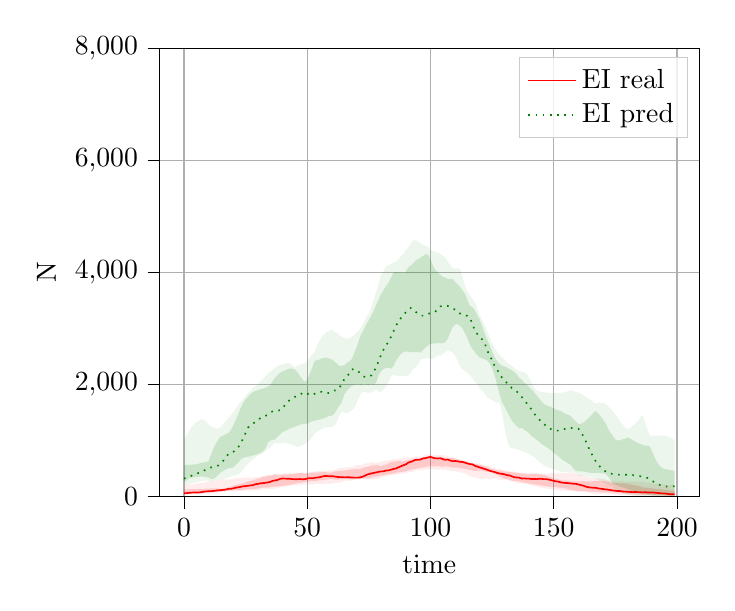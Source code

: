 % This file was created by tikzplotlib v0.9.8.
\begin{tikzpicture}

\begin{axis}[
legend cell align={left},
legend style={fill opacity=0.8, draw opacity=1, text opacity=1, draw=white!80!black},
tick align=outside,
tick pos=left,
x grid style={white!69.02!black},
xlabel={time},
xmajorgrids,
xmin=-9.95, xmax=208.95,
xtick style={color=black},
y grid style={white!69.02!black},
ylabel={N},
ymajorgrids,
ymin=0, ymax=8002,
ytick style={color=black}
]
\path [fill=red, fill opacity=0.15]
(axis cs:0,128.75)
--(axis cs:0,48)
--(axis cs:1,51)
--(axis cs:2,57)
--(axis cs:3,57.75)
--(axis cs:4,58)
--(axis cs:5,58.25)
--(axis cs:6,66.25)
--(axis cs:7,65.25)
--(axis cs:8,67.75)
--(axis cs:9,70)
--(axis cs:10,71.25)
--(axis cs:11,81.25)
--(axis cs:12,85.5)
--(axis cs:13,88.25)
--(axis cs:14,91.75)
--(axis cs:15,89.75)
--(axis cs:16,101.5)
--(axis cs:17,106.5)
--(axis cs:18,107.5)
--(axis cs:19,110)
--(axis cs:20,115)
--(axis cs:21,117.25)
--(axis cs:22,121.75)
--(axis cs:23,124.5)
--(axis cs:24,123.75)
--(axis cs:25,129)
--(axis cs:26,134.75)
--(axis cs:27,136.5)
--(axis cs:28,137.5)
--(axis cs:29,140.25)
--(axis cs:30,147.25)
--(axis cs:31,157.25)
--(axis cs:32,162)
--(axis cs:33,166)
--(axis cs:34,161)
--(axis cs:35,172.25)
--(axis cs:36,178.75)
--(axis cs:37,179)
--(axis cs:38,183)
--(axis cs:39,192.5)
--(axis cs:40,196)
--(axis cs:41,196.5)
--(axis cs:42,202.75)
--(axis cs:43,211.25)
--(axis cs:44,222)
--(axis cs:45,230.75)
--(axis cs:46,241.5)
--(axis cs:47,248)
--(axis cs:48,253.5)
--(axis cs:49,260.25)
--(axis cs:50,265.5)
--(axis cs:51,276.25)
--(axis cs:52,278.5)
--(axis cs:53,277.75)
--(axis cs:54,283)
--(axis cs:55,294.25)
--(axis cs:56,292.75)
--(axis cs:57,300.5)
--(axis cs:58,305.25)
--(axis cs:59,312)
--(axis cs:60,312.5)
--(axis cs:61,310.5)
--(axis cs:62,303.25)
--(axis cs:63,308.25)
--(axis cs:64,314.25)
--(axis cs:65,316.5)
--(axis cs:66,318)
--(axis cs:67,311.75)
--(axis cs:68,311)
--(axis cs:69,312.25)
--(axis cs:70,325.5)
--(axis cs:71,313.75)
--(axis cs:72,324)
--(axis cs:73,325.25)
--(axis cs:74,327.25)
--(axis cs:75,328.5)
--(axis cs:76,340.5)
--(axis cs:77,356)
--(axis cs:78,357.25)
--(axis cs:79,364)
--(axis cs:80,383.5)
--(axis cs:81,381)
--(axis cs:82,395.75)
--(axis cs:83,401)
--(axis cs:84,407.5)
--(axis cs:85,413.25)
--(axis cs:86,423.5)
--(axis cs:87,435.5)
--(axis cs:88,445.25)
--(axis cs:89,446.25)
--(axis cs:90,456.5)
--(axis cs:91,467.25)
--(axis cs:92,480)
--(axis cs:93,494)
--(axis cs:94,498.5)
--(axis cs:95,512)
--(axis cs:96,517.5)
--(axis cs:97,518.75)
--(axis cs:98,531)
--(axis cs:99,541)
--(axis cs:100,545.5)
--(axis cs:101,540.75)
--(axis cs:102,542)
--(axis cs:103,544.75)
--(axis cs:104,539.5)
--(axis cs:105,533.5)
--(axis cs:106,542.25)
--(axis cs:107,538.25)
--(axis cs:108,530.25)
--(axis cs:109,520.5)
--(axis cs:110,520.25)
--(axis cs:111,518)
--(axis cs:112,512.5)
--(axis cs:113,504.25)
--(axis cs:114,499.5)
--(axis cs:115,487.5)
--(axis cs:116,479)
--(axis cs:117,466.5)
--(axis cs:118,457.5)
--(axis cs:119,462.25)
--(axis cs:120,467)
--(axis cs:121,462.5)
--(axis cs:122,454.5)
--(axis cs:123,438.25)
--(axis cs:124,438)
--(axis cs:125,437.25)
--(axis cs:126,414.75)
--(axis cs:127,389.5)
--(axis cs:128,370)
--(axis cs:129,342.75)
--(axis cs:130,323.5)
--(axis cs:131,316.25)
--(axis cs:132,301.75)
--(axis cs:133,288.75)
--(axis cs:134,281.75)
--(axis cs:135,279.75)
--(axis cs:136,274.75)
--(axis cs:137,261.25)
--(axis cs:138,252.25)
--(axis cs:139,241.75)
--(axis cs:140,234.5)
--(axis cs:141,227.75)
--(axis cs:142,218)
--(axis cs:143,215.5)
--(axis cs:144,206.5)
--(axis cs:145,199.25)
--(axis cs:146,191)
--(axis cs:147,188.75)
--(axis cs:148,181.75)
--(axis cs:149,174.25)
--(axis cs:150,173.5)
--(axis cs:151,168.75)
--(axis cs:152,161)
--(axis cs:153,155)
--(axis cs:154,151.75)
--(axis cs:155,144.25)
--(axis cs:156,130.5)
--(axis cs:157,120.5)
--(axis cs:158,111)
--(axis cs:159,106.75)
--(axis cs:160,106)
--(axis cs:161,102)
--(axis cs:162,99.5)
--(axis cs:163,99.5)
--(axis cs:164,91.25)
--(axis cs:165,88.75)
--(axis cs:166,86.25)
--(axis cs:167,89.25)
--(axis cs:168,84.25)
--(axis cs:169,79.75)
--(axis cs:170,79.75)
--(axis cs:171,75.75)
--(axis cs:172,78.5)
--(axis cs:173,77)
--(axis cs:174,75.5)
--(axis cs:175,69.25)
--(axis cs:176,64.5)
--(axis cs:177,63.5)
--(axis cs:178,59.5)
--(axis cs:179,58)
--(axis cs:180,54.25)
--(axis cs:181,49.25)
--(axis cs:182,45.5)
--(axis cs:183,42.5)
--(axis cs:184,37.25)
--(axis cs:185,31.75)
--(axis cs:186,30)
--(axis cs:187,28)
--(axis cs:188,27.5)
--(axis cs:189,27)
--(axis cs:190,23.5)
--(axis cs:191,20.25)
--(axis cs:192,19.75)
--(axis cs:193,19.5)
--(axis cs:194,21)
--(axis cs:195,18.25)
--(axis cs:196,16.5)
--(axis cs:197,15)
--(axis cs:198,14)
--(axis cs:199,14.5)
--(axis cs:199,106.75)
--(axis cs:199,106.75)
--(axis cs:198,106.5)
--(axis cs:197,115.5)
--(axis cs:196,125.75)
--(axis cs:195,125.5)
--(axis cs:194,131.5)
--(axis cs:193,134.25)
--(axis cs:192,139.75)
--(axis cs:191,142.75)
--(axis cs:190,148.75)
--(axis cs:189,154.25)
--(axis cs:188,161.25)
--(axis cs:187,162.25)
--(axis cs:186,171)
--(axis cs:185,186)
--(axis cs:184,195.5)
--(axis cs:183,203.25)
--(axis cs:182,207.5)
--(axis cs:181,220.75)
--(axis cs:180,232.25)
--(axis cs:179,237.75)
--(axis cs:178,240.75)
--(axis cs:177,237)
--(axis cs:176,243.75)
--(axis cs:175,243.5)
--(axis cs:174,245.75)
--(axis cs:173,255)
--(axis cs:172,265.5)
--(axis cs:171,277.25)
--(axis cs:170,284.25)
--(axis cs:169,283.25)
--(axis cs:168,283.25)
--(axis cs:167,283)
--(axis cs:166,276)
--(axis cs:165,273.5)
--(axis cs:164,272.5)
--(axis cs:163,272.25)
--(axis cs:162,279.75)
--(axis cs:161,273.25)
--(axis cs:160,272.75)
--(axis cs:159,272)
--(axis cs:158,277.5)
--(axis cs:157,280)
--(axis cs:156,284)
--(axis cs:155,291.25)
--(axis cs:154,288.75)
--(axis cs:153,295.25)
--(axis cs:152,309.75)
--(axis cs:151,320)
--(axis cs:150,327)
--(axis cs:149,343.75)
--(axis cs:148,359.5)
--(axis cs:147,376)
--(axis cs:146,387.25)
--(axis cs:145,394.75)
--(axis cs:144,402.5)
--(axis cs:143,406)
--(axis cs:142,403.25)
--(axis cs:141,407)
--(axis cs:140,397.5)
--(axis cs:139,401.25)
--(axis cs:138,410)
--(axis cs:137,412.5)
--(axis cs:136,422.25)
--(axis cs:135,421.75)
--(axis cs:134,434.5)
--(axis cs:133,434.5)
--(axis cs:132,439.75)
--(axis cs:131,446.75)
--(axis cs:130,448)
--(axis cs:129,453.25)
--(axis cs:128,468.25)
--(axis cs:127,473.25)
--(axis cs:126,482.5)
--(axis cs:125,495.5)
--(axis cs:124,505)
--(axis cs:123,525)
--(axis cs:122,542.25)
--(axis cs:121,558.5)
--(axis cs:120,564.5)
--(axis cs:119,581)
--(axis cs:118,580)
--(axis cs:117,590.5)
--(axis cs:116,598.75)
--(axis cs:115,620.5)
--(axis cs:114,628.5)
--(axis cs:113,644.75)
--(axis cs:112,657.75)
--(axis cs:111,668.5)
--(axis cs:110,677.75)
--(axis cs:109,691.75)
--(axis cs:108,692.25)
--(axis cs:107,678.75)
--(axis cs:106,684.5)
--(axis cs:105,702.25)
--(axis cs:104,713)
--(axis cs:103,713.75)
--(axis cs:102,709.5)
--(axis cs:101,715.25)
--(axis cs:100,720.25)
--(axis cs:99,716.5)
--(axis cs:98,705.5)
--(axis cs:97,706)
--(axis cs:96,688)
--(axis cs:95,693)
--(axis cs:94,680)
--(axis cs:93,670.25)
--(axis cs:92,660.25)
--(axis cs:91,648.5)
--(axis cs:90,644.5)
--(axis cs:89,631.5)
--(axis cs:88,632.25)
--(axis cs:87,635.75)
--(axis cs:86,631.75)
--(axis cs:85,627.5)
--(axis cs:84,618.75)
--(axis cs:83,599.75)
--(axis cs:82,573.75)
--(axis cs:81,565)
--(axis cs:80,548.25)
--(axis cs:79,559.25)
--(axis cs:78,563.5)
--(axis cs:77,558.75)
--(axis cs:76,556.25)
--(axis cs:75,541)
--(axis cs:74,532.25)
--(axis cs:73,520.75)
--(axis cs:72,505.5)
--(axis cs:71,491.5)
--(axis cs:70,494.5)
--(axis cs:69,495)
--(axis cs:68,489.5)
--(axis cs:67,478.25)
--(axis cs:66,471)
--(axis cs:65,468)
--(axis cs:64,460.5)
--(axis cs:63,459.75)
--(axis cs:62,454.5)
--(axis cs:61,453.25)
--(axis cs:60,429)
--(axis cs:59,429)
--(axis cs:58,432.25)
--(axis cs:57,439.75)
--(axis cs:56,443.75)
--(axis cs:55,438.25)
--(axis cs:54,429.25)
--(axis cs:53,429.5)
--(axis cs:52,430.25)
--(axis cs:51,416.75)
--(axis cs:50,419.75)
--(axis cs:49,411.5)
--(axis cs:48,420.25)
--(axis cs:47,420.25)
--(axis cs:46,415.25)
--(axis cs:45,407.5)
--(axis cs:44,402)
--(axis cs:43,404.75)
--(axis cs:42,394)
--(axis cs:41,397.75)
--(axis cs:40,391.5)
--(axis cs:39,380.5)
--(axis cs:38,385.5)
--(axis cs:37,393.5)
--(axis cs:36,379)
--(axis cs:35,376.75)
--(axis cs:34,374.75)
--(axis cs:33,358.5)
--(axis cs:32,355)
--(axis cs:31,335)
--(axis cs:30,328)
--(axis cs:29,308.25)
--(axis cs:28,298.5)
--(axis cs:27,282.25)
--(axis cs:26,271)
--(axis cs:25,257)
--(axis cs:24,240)
--(axis cs:23,227.75)
--(axis cs:22,219.75)
--(axis cs:21,207.75)
--(axis cs:20,198)
--(axis cs:19,182.25)
--(axis cs:18,165.25)
--(axis cs:17,152.25)
--(axis cs:16,143.75)
--(axis cs:15,143.25)
--(axis cs:14,145.25)
--(axis cs:13,151.25)
--(axis cs:12,146.5)
--(axis cs:11,149.25)
--(axis cs:10,143.25)
--(axis cs:9,142.75)
--(axis cs:8,142)
--(axis cs:7,137)
--(axis cs:6,139)
--(axis cs:5,134.5)
--(axis cs:4,136.25)
--(axis cs:3,136.5)
--(axis cs:2,134)
--(axis cs:1,132)
--(axis cs:0,128.75)
--cycle;

\path [fill=red, fill opacity=0.075]
(axis cs:0,193.3)
--(axis cs:0,34.9)
--(axis cs:1,39.4)
--(axis cs:2,45.3)
--(axis cs:3,53.9)
--(axis cs:4,56)
--(axis cs:5,56.4)
--(axis cs:6,56.6)
--(axis cs:7,57.5)
--(axis cs:8,54.8)
--(axis cs:9,55.5)
--(axis cs:10,60.8)
--(axis cs:11,56.6)
--(axis cs:12,60.1)
--(axis cs:13,66.1)
--(axis cs:14,71.8)
--(axis cs:15,83.3)
--(axis cs:16,85)
--(axis cs:17,94.8)
--(axis cs:18,96.8)
--(axis cs:19,99.2)
--(axis cs:20,97.4)
--(axis cs:21,104.7)
--(axis cs:22,103.5)
--(axis cs:23,105.8)
--(axis cs:24,102.4)
--(axis cs:25,107.6)
--(axis cs:26,108.8)
--(axis cs:27,109.9)
--(axis cs:28,112.3)
--(axis cs:29,112)
--(axis cs:30,115.9)
--(axis cs:31,126.2)
--(axis cs:32,136.6)
--(axis cs:33,143.6)
--(axis cs:34,138.1)
--(axis cs:35,140.4)
--(axis cs:36,140.2)
--(axis cs:37,148.7)
--(axis cs:38,156)
--(axis cs:39,163.3)
--(axis cs:40,168.5)
--(axis cs:41,183.2)
--(axis cs:42,184.9)
--(axis cs:43,196.1)
--(axis cs:44,203.3)
--(axis cs:45,207.8)
--(axis cs:46,201.8)
--(axis cs:47,209.5)
--(axis cs:48,208.7)
--(axis cs:49,221.4)
--(axis cs:50,221.9)
--(axis cs:51,218.8)
--(axis cs:52,215.9)
--(axis cs:53,222)
--(axis cs:54,227.3)
--(axis cs:55,225)
--(axis cs:56,226.9)
--(axis cs:57,228.9)
--(axis cs:58,233.5)
--(axis cs:59,228.2)
--(axis cs:60,232.8)
--(axis cs:61,246.8)
--(axis cs:62,250.5)
--(axis cs:63,248.7)
--(axis cs:64,264.2)
--(axis cs:65,279.1)
--(axis cs:66,290.1)
--(axis cs:67,287.7)
--(axis cs:68,289.3)
--(axis cs:69,301.3)
--(axis cs:70,310)
--(axis cs:71,308.3)
--(axis cs:72,319.2)
--(axis cs:73,312.9)
--(axis cs:74,309.9)
--(axis cs:75,314)
--(axis cs:76,307)
--(axis cs:77,307.9)
--(axis cs:78,314.5)
--(axis cs:79,328.1)
--(axis cs:80,343.4)
--(axis cs:81,361.7)
--(axis cs:82,372.3)
--(axis cs:83,376)
--(axis cs:84,385.8)
--(axis cs:85,385.6)
--(axis cs:86,396)
--(axis cs:87,399.3)
--(axis cs:88,409.1)
--(axis cs:89,419.2)
--(axis cs:90,425.5)
--(axis cs:91,437.5)
--(axis cs:92,442.8)
--(axis cs:93,450.2)
--(axis cs:94,466.9)
--(axis cs:95,481.3)
--(axis cs:96,475.6)
--(axis cs:97,477.4)
--(axis cs:98,487.3)
--(axis cs:99,487.1)
--(axis cs:100,497.7)
--(axis cs:101,494.3)
--(axis cs:102,484)
--(axis cs:103,481.5)
--(axis cs:104,488.1)
--(axis cs:105,481.8)
--(axis cs:106,478.7)
--(axis cs:107,474.5)
--(axis cs:108,463.1)
--(axis cs:109,460.4)
--(axis cs:110,454.7)
--(axis cs:111,443.8)
--(axis cs:112,436.8)
--(axis cs:113,419.5)
--(axis cs:114,418)
--(axis cs:115,391.2)
--(axis cs:116,366.1)
--(axis cs:117,353.2)
--(axis cs:118,350.3)
--(axis cs:119,332.6)
--(axis cs:120,324.9)
--(axis cs:121,323.8)
--(axis cs:122,320.5)
--(axis cs:123,322.8)
--(axis cs:124,319.4)
--(axis cs:125,317.4)
--(axis cs:126,322.4)
--(axis cs:127,321.7)
--(axis cs:128,304.6)
--(axis cs:129,300.9)
--(axis cs:130,305.6)
--(axis cs:131,298.5)
--(axis cs:132,282.5)
--(axis cs:133,270.8)
--(axis cs:134,264.2)
--(axis cs:135,249.1)
--(axis cs:136,238.4)
--(axis cs:137,235.9)
--(axis cs:138,234.4)
--(axis cs:139,223.6)
--(axis cs:140,215.6)
--(axis cs:141,201.9)
--(axis cs:142,192.3)
--(axis cs:143,184.6)
--(axis cs:144,170.1)
--(axis cs:145,164.6)
--(axis cs:146,154.7)
--(axis cs:147,146)
--(axis cs:148,137.9)
--(axis cs:149,135.9)
--(axis cs:150,130.8)
--(axis cs:151,126)
--(axis cs:152,118.2)
--(axis cs:153,110.6)
--(axis cs:154,111)
--(axis cs:155,99.9)
--(axis cs:156,104.6)
--(axis cs:157,104.7)
--(axis cs:158,97.6)
--(axis cs:159,96.9)
--(axis cs:160,89.1)
--(axis cs:161,84.9)
--(axis cs:162,81.1)
--(axis cs:163,78.4)
--(axis cs:164,70.3)
--(axis cs:165,63.6)
--(axis cs:166,54.3)
--(axis cs:167,50.5)
--(axis cs:168,51.1)
--(axis cs:169,48.9)
--(axis cs:170,53.2)
--(axis cs:171,49.4)
--(axis cs:172,48.3)
--(axis cs:173,46.3)
--(axis cs:174,43.3)
--(axis cs:175,36.7)
--(axis cs:176,33)
--(axis cs:177,31.9)
--(axis cs:178,30.8)
--(axis cs:179,30.8)
--(axis cs:180,28.8)
--(axis cs:181,27.9)
--(axis cs:182,25.8)
--(axis cs:183,23.2)
--(axis cs:184,22.3)
--(axis cs:185,22.4)
--(axis cs:186,22.2)
--(axis cs:187,22.2)
--(axis cs:188,22.1)
--(axis cs:189,21.1)
--(axis cs:190,17.5)
--(axis cs:191,14.8)
--(axis cs:192,14.4)
--(axis cs:193,12.7)
--(axis cs:194,12)
--(axis cs:195,9.9)
--(axis cs:196,8.9)
--(axis cs:197,10.6)
--(axis cs:198,10.6)
--(axis cs:199,9.8)
--(axis cs:199,202.5)
--(axis cs:199,202.5)
--(axis cs:198,208.7)
--(axis cs:197,208.8)
--(axis cs:196,212.1)
--(axis cs:195,214.3)
--(axis cs:194,217.2)
--(axis cs:193,226.9)
--(axis cs:192,235.6)
--(axis cs:191,234.2)
--(axis cs:190,237.8)
--(axis cs:189,240.6)
--(axis cs:188,241.8)
--(axis cs:187,257.9)
--(axis cs:186,268.4)
--(axis cs:185,258.3)
--(axis cs:184,268.4)
--(axis cs:183,272.9)
--(axis cs:182,275.2)
--(axis cs:181,263.5)
--(axis cs:180,259)
--(axis cs:179,256.7)
--(axis cs:178,276.8)
--(axis cs:177,278.3)
--(axis cs:176,273.9)
--(axis cs:175,278.5)
--(axis cs:174,280)
--(axis cs:173,285.7)
--(axis cs:172,296.4)
--(axis cs:171,303.7)
--(axis cs:170,317.7)
--(axis cs:169,322)
--(axis cs:168,328.9)
--(axis cs:167,327.8)
--(axis cs:166,334.8)
--(axis cs:165,341.4)
--(axis cs:164,355.1)
--(axis cs:163,362.2)
--(axis cs:162,373.5)
--(axis cs:161,383.6)
--(axis cs:160,390.1)
--(axis cs:159,403.3)
--(axis cs:158,419.7)
--(axis cs:157,417.9)
--(axis cs:156,423.7)
--(axis cs:155,423.3)
--(axis cs:154,422.7)
--(axis cs:153,428.7)
--(axis cs:152,417.5)
--(axis cs:151,415.6)
--(axis cs:150,411.7)
--(axis cs:149,421.3)
--(axis cs:148,405.3)
--(axis cs:147,405.5)
--(axis cs:146,415.1)
--(axis cs:145,410.5)
--(axis cs:144,413.8)
--(axis cs:143,418.4)
--(axis cs:142,423.9)
--(axis cs:141,425.4)
--(axis cs:140,417.7)
--(axis cs:139,429.6)
--(axis cs:138,426.4)
--(axis cs:137,431.1)
--(axis cs:136,431.3)
--(axis cs:135,437.6)
--(axis cs:134,447.3)
--(axis cs:133,451.8)
--(axis cs:132,453.2)
--(axis cs:131,459.7)
--(axis cs:130,475)
--(axis cs:129,487.6)
--(axis cs:128,495.9)
--(axis cs:127,493.5)
--(axis cs:126,513)
--(axis cs:125,526.9)
--(axis cs:124,542.2)
--(axis cs:123,544)
--(axis cs:122,560.5)
--(axis cs:121,573.7)
--(axis cs:120,596.3)
--(axis cs:119,592.3)
--(axis cs:118,601.2)
--(axis cs:117,603.6)
--(axis cs:116,612.1)
--(axis cs:115,638.1)
--(axis cs:114,643.7)
--(axis cs:113,650.7)
--(axis cs:112,661.7)
--(axis cs:111,674.1)
--(axis cs:110,688.6)
--(axis cs:109,702.2)
--(axis cs:108,704.7)
--(axis cs:107,722.1)
--(axis cs:106,735.1)
--(axis cs:105,743.1)
--(axis cs:104,744.9)
--(axis cs:103,747.2)
--(axis cs:102,749.5)
--(axis cs:101,746.7)
--(axis cs:100,760.7)
--(axis cs:99,750.2)
--(axis cs:98,744.1)
--(axis cs:97,718.8)
--(axis cs:96,716)
--(axis cs:95,703.5)
--(axis cs:94,708.8)
--(axis cs:93,713.7)
--(axis cs:92,702.7)
--(axis cs:91,700.8)
--(axis cs:90,694.4)
--(axis cs:89,690.5)
--(axis cs:88,678.9)
--(axis cs:87,676.6)
--(axis cs:86,676.9)
--(axis cs:85,671.7)
--(axis cs:84,652.6)
--(axis cs:83,654.9)
--(axis cs:82,644.8)
--(axis cs:81,639.3)
--(axis cs:80,626.3)
--(axis cs:79,612.2)
--(axis cs:78,609.2)
--(axis cs:77,607)
--(axis cs:76,620.5)
--(axis cs:75,601)
--(axis cs:74,596.5)
--(axis cs:73,586.5)
--(axis cs:72,569.1)
--(axis cs:71,561.8)
--(axis cs:70,564.7)
--(axis cs:69,546)
--(axis cs:68,527.9)
--(axis cs:67,527.3)
--(axis cs:66,517.4)
--(axis cs:65,518.7)
--(axis cs:64,511.6)
--(axis cs:63,515.5)
--(axis cs:62,486.8)
--(axis cs:61,483)
--(axis cs:60,462.7)
--(axis cs:59,475.7)
--(axis cs:58,458.8)
--(axis cs:57,454.2)
--(axis cs:56,466.2)
--(axis cs:55,457.6)
--(axis cs:54,460)
--(axis cs:53,448.3)
--(axis cs:52,439.6)
--(axis cs:51,440.3)
--(axis cs:50,425.2)
--(axis cs:49,426.7)
--(axis cs:48,430.2)
--(axis cs:47,430.5)
--(axis cs:46,428.4)
--(axis cs:45,432.3)
--(axis cs:44,422.7)
--(axis cs:43,424.2)
--(axis cs:42,413.8)
--(axis cs:41,420.5)
--(axis cs:40,411.7)
--(axis cs:39,411.5)
--(axis cs:38,406.6)
--(axis cs:37,406.5)
--(axis cs:36,409)
--(axis cs:35,387.6)
--(axis cs:34,383)
--(axis cs:33,376.9)
--(axis cs:32,373.8)
--(axis cs:31,353.5)
--(axis cs:30,346.6)
--(axis cs:29,349.4)
--(axis cs:28,341.9)
--(axis cs:27,343.5)
--(axis cs:26,339.4)
--(axis cs:25,340)
--(axis cs:24,337.7)
--(axis cs:23,335.1)
--(axis cs:22,338)
--(axis cs:21,332)
--(axis cs:20,323.2)
--(axis cs:19,310.3)
--(axis cs:18,310.7)
--(axis cs:17,311.4)
--(axis cs:16,310.9)
--(axis cs:15,304.2)
--(axis cs:14,297.1)
--(axis cs:13,292.1)
--(axis cs:12,287.8)
--(axis cs:11,283.8)
--(axis cs:10,276.9)
--(axis cs:9,264.5)
--(axis cs:8,247.7)
--(axis cs:7,248.2)
--(axis cs:6,248.3)
--(axis cs:5,231)
--(axis cs:4,226.9)
--(axis cs:3,217.8)
--(axis cs:2,219.2)
--(axis cs:1,209.9)
--(axis cs:0,193.3)
--cycle;

\path [fill=green!50!black, fill opacity=0.15]
(axis cs:0,565.25)
--(axis cs:0,264.75)
--(axis cs:1,291.5)
--(axis cs:2,323.5)
--(axis cs:3,341.75)
--(axis cs:4,346.25)
--(axis cs:5,351)
--(axis cs:6,358.25)
--(axis cs:7,361.75)
--(axis cs:8,358)
--(axis cs:9,352.25)
--(axis cs:10,336)
--(axis cs:11,318)
--(axis cs:12,318.25)
--(axis cs:13,351.5)
--(axis cs:14,396.5)
--(axis cs:15,436.5)
--(axis cs:16,464.25)
--(axis cs:17,488.5)
--(axis cs:18,504.25)
--(axis cs:19,511.75)
--(axis cs:20,526)
--(axis cs:21,567)
--(axis cs:22,603.75)
--(axis cs:23,665)
--(axis cs:24,695.25)
--(axis cs:25,708.5)
--(axis cs:26,715.5)
--(axis cs:27,720.75)
--(axis cs:28,738.25)
--(axis cs:29,746.25)
--(axis cs:30,760)
--(axis cs:31,783)
--(axis cs:32,811.75)
--(axis cs:33,856.25)
--(axis cs:34,963.25)
--(axis cs:35,1001.5)
--(axis cs:36,1012.25)
--(axis cs:37,1023.75)
--(axis cs:38,1070.5)
--(axis cs:39,1112.75)
--(axis cs:40,1154)
--(axis cs:41,1176.75)
--(axis cs:42,1193)
--(axis cs:43,1217.5)
--(axis cs:44,1234.25)
--(axis cs:45,1248.75)
--(axis cs:46,1266.5)
--(axis cs:47,1284)
--(axis cs:48,1293.75)
--(axis cs:49,1300)
--(axis cs:50,1306.5)
--(axis cs:51,1326.25)
--(axis cs:52,1351)
--(axis cs:53,1357)
--(axis cs:54,1367.75)
--(axis cs:55,1377.5)
--(axis cs:56,1389)
--(axis cs:57,1404.75)
--(axis cs:58,1424.25)
--(axis cs:59,1441.25)
--(axis cs:60,1446.5)
--(axis cs:61,1484.75)
--(axis cs:62,1553.5)
--(axis cs:63,1621.75)
--(axis cs:64,1682)
--(axis cs:65,1820.75)
--(axis cs:66,1893.25)
--(axis cs:67,1935.25)
--(axis cs:68,1977.25)
--(axis cs:69,1995)
--(axis cs:70,2004)
--(axis cs:71,2006.25)
--(axis cs:72,1987.25)
--(axis cs:73,2023.75)
--(axis cs:74,2001)
--(axis cs:75,1992.25)
--(axis cs:76,2018.75)
--(axis cs:77,1993.5)
--(axis cs:78,2040.5)
--(axis cs:79,2171.75)
--(axis cs:80,2244.75)
--(axis cs:81,2276)
--(axis cs:82,2301.25)
--(axis cs:83,2300.5)
--(axis cs:84,2285.5)
--(axis cs:85,2334.25)
--(axis cs:86,2422.75)
--(axis cs:87,2495.5)
--(axis cs:88,2542.25)
--(axis cs:89,2584.75)
--(axis cs:90,2591.75)
--(axis cs:91,2591)
--(axis cs:92,2577.75)
--(axis cs:93,2580.25)
--(axis cs:94,2587)
--(axis cs:95,2578.75)
--(axis cs:96,2572.75)
--(axis cs:97,2617.25)
--(axis cs:98,2664.5)
--(axis cs:99,2698.75)
--(axis cs:100,2731.5)
--(axis cs:101,2732.5)
--(axis cs:102,2738.75)
--(axis cs:103,2739.25)
--(axis cs:104,2739.5)
--(axis cs:105,2742.25)
--(axis cs:106,2756)
--(axis cs:107,2819.5)
--(axis cs:108,2931.5)
--(axis cs:109,3023.25)
--(axis cs:110,3072)
--(axis cs:111,3080.75)
--(axis cs:112,3051)
--(axis cs:113,3001.5)
--(axis cs:114,2919)
--(axis cs:115,2824)
--(axis cs:116,2716)
--(axis cs:117,2635.5)
--(axis cs:118,2582.5)
--(axis cs:119,2524)
--(axis cs:120,2484)
--(axis cs:121,2469.5)
--(axis cs:122,2451.75)
--(axis cs:123,2431.75)
--(axis cs:124,2378)
--(axis cs:125,2294.25)
--(axis cs:126,2170.25)
--(axis cs:127,1998)
--(axis cs:128,1832.25)
--(axis cs:129,1693)
--(axis cs:130,1612.5)
--(axis cs:131,1526.5)
--(axis cs:132,1440.75)
--(axis cs:133,1360.25)
--(axis cs:134,1308.5)
--(axis cs:135,1258.5)
--(axis cs:136,1219.5)
--(axis cs:137,1232)
--(axis cs:138,1200)
--(axis cs:139,1171.75)
--(axis cs:140,1128)
--(axis cs:141,1085.75)
--(axis cs:142,1051.75)
--(axis cs:143,1019)
--(axis cs:144,984.25)
--(axis cs:145,944.25)
--(axis cs:146,915)
--(axis cs:147,884.25)
--(axis cs:148,857.25)
--(axis cs:149,826.25)
--(axis cs:150,782.75)
--(axis cs:151,750.25)
--(axis cs:152,715.75)
--(axis cs:153,678)
--(axis cs:154,647)
--(axis cs:155,615.25)
--(axis cs:156,593.5)
--(axis cs:157,565.5)
--(axis cs:158,503.75)
--(axis cs:159,458.25)
--(axis cs:160,456.75)
--(axis cs:161,453.75)
--(axis cs:162,450.5)
--(axis cs:163,440.25)
--(axis cs:164,432)
--(axis cs:165,424.75)
--(axis cs:166,426.75)
--(axis cs:167,425.5)
--(axis cs:168,424.75)
--(axis cs:169,420)
--(axis cs:170,416.75)
--(axis cs:171,405.75)
--(axis cs:172,365.25)
--(axis cs:173,302.75)
--(axis cs:174,232)
--(axis cs:175,213.75)
--(axis cs:176,200)
--(axis cs:177,180.25)
--(axis cs:178,162.75)
--(axis cs:179,150)
--(axis cs:180,133)
--(axis cs:181,116.75)
--(axis cs:182,105.25)
--(axis cs:183,91.25)
--(axis cs:184,81.75)
--(axis cs:185,67.25)
--(axis cs:186,56)
--(axis cs:187,48.75)
--(axis cs:188,42.25)
--(axis cs:189,37.75)
--(axis cs:190,33)
--(axis cs:191,30.75)
--(axis cs:192,27.75)
--(axis cs:193,25.5)
--(axis cs:194,23)
--(axis cs:195,21.5)
--(axis cs:196,20.25)
--(axis cs:197,18.25)
--(axis cs:198,18.5)
--(axis cs:199,19.5)
--(axis cs:199,464.25)
--(axis cs:199,464.25)
--(axis cs:198,468.5)
--(axis cs:197,478)
--(axis cs:196,487.5)
--(axis cs:195,492.75)
--(axis cs:194,510.5)
--(axis cs:193,548.75)
--(axis cs:192,605.5)
--(axis cs:191,693.5)
--(axis cs:190,795.5)
--(axis cs:189,895)
--(axis cs:188,908)
--(axis cs:187,915.25)
--(axis cs:186,923)
--(axis cs:185,943.75)
--(axis cs:184,962.5)
--(axis cs:183,983.75)
--(axis cs:182,1008.25)
--(axis cs:181,1039.5)
--(axis cs:180,1058.25)
--(axis cs:179,1039.5)
--(axis cs:178,1026.25)
--(axis cs:177,1007.25)
--(axis cs:176,1004.25)
--(axis cs:175,1018.25)
--(axis cs:174,1084.75)
--(axis cs:173,1141.25)
--(axis cs:172,1221)
--(axis cs:171,1313.25)
--(axis cs:170,1377.25)
--(axis cs:169,1436.25)
--(axis cs:168,1488)
--(axis cs:167,1529.5)
--(axis cs:166,1495)
--(axis cs:165,1441.5)
--(axis cs:164,1402.75)
--(axis cs:163,1361)
--(axis cs:162,1322.5)
--(axis cs:161,1302.75)
--(axis cs:160,1293)
--(axis cs:159,1344)
--(axis cs:158,1386.5)
--(axis cs:157,1434.5)
--(axis cs:156,1460.25)
--(axis cs:155,1475.25)
--(axis cs:154,1496.5)
--(axis cs:153,1525.5)
--(axis cs:152,1541.75)
--(axis cs:151,1552)
--(axis cs:150,1580.75)
--(axis cs:149,1599.25)
--(axis cs:148,1615)
--(axis cs:147,1632.5)
--(axis cs:146,1658)
--(axis cs:145,1700)
--(axis cs:144,1755.25)
--(axis cs:143,1811.25)
--(axis cs:142,1869.75)
--(axis cs:141,1913.25)
--(axis cs:140,1961)
--(axis cs:139,2000.5)
--(axis cs:138,2036.75)
--(axis cs:137,2090)
--(axis cs:136,2122.75)
--(axis cs:135,2179)
--(axis cs:134,2222.75)
--(axis cs:133,2260)
--(axis cs:132,2274.5)
--(axis cs:131,2309.25)
--(axis cs:130,2323.75)
--(axis cs:129,2341)
--(axis cs:128,2372)
--(axis cs:127,2422.5)
--(axis cs:126,2497)
--(axis cs:125,2589)
--(axis cs:124,2710.25)
--(axis cs:123,2800.75)
--(axis cs:122,2914.25)
--(axis cs:121,3042.25)
--(axis cs:120,3162.5)
--(axis cs:119,3236.75)
--(axis cs:118,3330.75)
--(axis cs:117,3386.75)
--(axis cs:116,3404)
--(axis cs:115,3510.25)
--(axis cs:114,3621.75)
--(axis cs:113,3683.25)
--(axis cs:112,3744.5)
--(axis cs:111,3794.25)
--(axis cs:110,3826.5)
--(axis cs:109,3892.75)
--(axis cs:108,3881.5)
--(axis cs:107,3888.75)
--(axis cs:106,3910.25)
--(axis cs:105,3922.75)
--(axis cs:104,3959.5)
--(axis cs:103,4001.25)
--(axis cs:102,4043.75)
--(axis cs:101,4121)
--(axis cs:100,4234.5)
--(axis cs:99,4321.5)
--(axis cs:98,4327.75)
--(axis cs:97,4297.25)
--(axis cs:96,4270)
--(axis cs:95,4243.75)
--(axis cs:94,4215.25)
--(axis cs:93,4166.5)
--(axis cs:92,4126)
--(axis cs:91,4096.75)
--(axis cs:90,4016.25)
--(axis cs:89,3990.75)
--(axis cs:88,4005.75)
--(axis cs:87,4000.75)
--(axis cs:86,4017)
--(axis cs:85,3994.25)
--(axis cs:84,3913.5)
--(axis cs:83,3820)
--(axis cs:82,3764)
--(axis cs:81,3688.25)
--(axis cs:80,3619.5)
--(axis cs:79,3523.25)
--(axis cs:78,3431)
--(axis cs:77,3317)
--(axis cs:76,3235.25)
--(axis cs:75,3150.75)
--(axis cs:74,3079.5)
--(axis cs:73,2984.25)
--(axis cs:72,2910.75)
--(axis cs:71,2803.25)
--(axis cs:70,2663.25)
--(axis cs:69,2553)
--(axis cs:68,2452.5)
--(axis cs:67,2416.75)
--(axis cs:66,2387.5)
--(axis cs:65,2345.75)
--(axis cs:64,2337.25)
--(axis cs:63,2334.5)
--(axis cs:62,2379.5)
--(axis cs:61,2415.5)
--(axis cs:60,2449.5)
--(axis cs:59,2463.75)
--(axis cs:58,2481)
--(axis cs:57,2481.25)
--(axis cs:56,2471.75)
--(axis cs:55,2447.75)
--(axis cs:54,2440.25)
--(axis cs:53,2418)
--(axis cs:52,2305)
--(axis cs:51,2193.5)
--(axis cs:50,2095.25)
--(axis cs:49,2051.25)
--(axis cs:48,2103)
--(axis cs:47,2158)
--(axis cs:46,2221.5)
--(axis cs:45,2272.5)
--(axis cs:44,2287)
--(axis cs:43,2290)
--(axis cs:42,2275)
--(axis cs:41,2254)
--(axis cs:40,2238.75)
--(axis cs:39,2210.75)
--(axis cs:38,2170)
--(axis cs:37,2131.25)
--(axis cs:36,2065.5)
--(axis cs:35,1992)
--(axis cs:34,1962.25)
--(axis cs:33,1942.75)
--(axis cs:32,1930.5)
--(axis cs:31,1921.5)
--(axis cs:30,1901.5)
--(axis cs:29,1888.25)
--(axis cs:28,1867)
--(axis cs:27,1832)
--(axis cs:26,1780.75)
--(axis cs:25,1739.75)
--(axis cs:24,1671.75)
--(axis cs:23,1580)
--(axis cs:22,1474)
--(axis cs:21,1367)
--(axis cs:20,1269)
--(axis cs:19,1193.25)
--(axis cs:18,1135.25)
--(axis cs:17,1119.5)
--(axis cs:16,1089.25)
--(axis cs:15,1078.75)
--(axis cs:14,1027)
--(axis cs:13,951.75)
--(axis cs:12,869.5)
--(axis cs:11,749.75)
--(axis cs:10,639.25)
--(axis cs:9,617)
--(axis cs:8,614.25)
--(axis cs:7,603.25)
--(axis cs:6,588.75)
--(axis cs:5,580)
--(axis cs:4,574.5)
--(axis cs:3,572.75)
--(axis cs:2,568.25)
--(axis cs:1,566.25)
--(axis cs:0,565.25)
--cycle;

\path [fill=green!50!black, fill opacity=0.075]
(axis cs:0,1015.4)
--(axis cs:0,182)
--(axis cs:1,209.8)
--(axis cs:2,224.6)
--(axis cs:3,236.7)
--(axis cs:4,245.5)
--(axis cs:5,260.7)
--(axis cs:6,271.3)
--(axis cs:7,278.1)
--(axis cs:8,285.7)
--(axis cs:9,286.5)
--(axis cs:10,290.2)
--(axis cs:11,277)
--(axis cs:12,282.4)
--(axis cs:13,296)
--(axis cs:14,294.5)
--(axis cs:15,296.5)
--(axis cs:16,313.8)
--(axis cs:17,328)
--(axis cs:18,338.5)
--(axis cs:19,365.1)
--(axis cs:20,374.4)
--(axis cs:21,387.5)
--(axis cs:22,401.9)
--(axis cs:23,431.1)
--(axis cs:24,485.9)
--(axis cs:25,534.9)
--(axis cs:26,589.4)
--(axis cs:27,631.4)
--(axis cs:28,669.2)
--(axis cs:29,705.1)
--(axis cs:30,735.8)
--(axis cs:31,758.7)
--(axis cs:32,770.8)
--(axis cs:33,817.3)
--(axis cs:34,845.7)
--(axis cs:35,877.8)
--(axis cs:36,935.1)
--(axis cs:37,970.6)
--(axis cs:38,949.8)
--(axis cs:39,958.7)
--(axis cs:40,964.1)
--(axis cs:41,965.8)
--(axis cs:42,953.5)
--(axis cs:43,939.6)
--(axis cs:44,925.1)
--(axis cs:45,899.2)
--(axis cs:46,882.8)
--(axis cs:47,895.3)
--(axis cs:48,916.1)
--(axis cs:49,941.5)
--(axis cs:50,984.4)
--(axis cs:51,1009.9)
--(axis cs:52,1064.3)
--(axis cs:53,1124.4)
--(axis cs:54,1158.8)
--(axis cs:55,1186.3)
--(axis cs:56,1214.5)
--(axis cs:57,1231.2)
--(axis cs:58,1237.3)
--(axis cs:59,1241.8)
--(axis cs:60,1240)
--(axis cs:61,1270.8)
--(axis cs:62,1331.1)
--(axis cs:63,1450.6)
--(axis cs:64,1518.2)
--(axis cs:65,1496.5)
--(axis cs:66,1493.6)
--(axis cs:67,1512.2)
--(axis cs:68,1538.6)
--(axis cs:69,1575)
--(axis cs:70,1662.4)
--(axis cs:71,1767.1)
--(axis cs:72,1850.3)
--(axis cs:73,1874.4)
--(axis cs:74,1857.4)
--(axis cs:75,1852.8)
--(axis cs:76,1865.3)
--(axis cs:77,1884.2)
--(axis cs:78,1917.1)
--(axis cs:79,1863.1)
--(axis cs:80,1873.6)
--(axis cs:81,1908.4)
--(axis cs:82,1971)
--(axis cs:83,2046.1)
--(axis cs:84,2150.5)
--(axis cs:85,2182.2)
--(axis cs:86,2163.4)
--(axis cs:87,2151)
--(axis cs:88,2152)
--(axis cs:89,2149.1)
--(axis cs:90,2155)
--(axis cs:91,2164.2)
--(axis cs:92,2211.3)
--(axis cs:93,2283.1)
--(axis cs:94,2316.2)
--(axis cs:95,2361.8)
--(axis cs:96,2447.5)
--(axis cs:97,2463.3)
--(axis cs:98,2470.7)
--(axis cs:99,2473.5)
--(axis cs:100,2461.1)
--(axis cs:101,2459.8)
--(axis cs:102,2489.9)
--(axis cs:103,2518.1)
--(axis cs:104,2518.3)
--(axis cs:105,2543.1)
--(axis cs:106,2583.4)
--(axis cs:107,2609)
--(axis cs:108,2592)
--(axis cs:109,2577.5)
--(axis cs:110,2512.5)
--(axis cs:111,2429.4)
--(axis cs:112,2323.5)
--(axis cs:113,2271.5)
--(axis cs:114,2240.5)
--(axis cs:115,2204.2)
--(axis cs:116,2163.2)
--(axis cs:117,2110.1)
--(axis cs:118,2048.9)
--(axis cs:119,2001.5)
--(axis cs:120,1937.7)
--(axis cs:121,1892.5)
--(axis cs:122,1833.7)
--(axis cs:123,1775.8)
--(axis cs:124,1747.6)
--(axis cs:125,1724.9)
--(axis cs:126,1703.8)
--(axis cs:127,1676.8)
--(axis cs:128,1680.1)
--(axis cs:129,1489.5)
--(axis cs:130,1238.9)
--(axis cs:131,1027.1)
--(axis cs:132,889.7)
--(axis cs:133,868.7)
--(axis cs:134,858.4)
--(axis cs:135,846.4)
--(axis cs:136,832.1)
--(axis cs:137,818.7)
--(axis cs:138,799.2)
--(axis cs:139,783.8)
--(axis cs:140,767.5)
--(axis cs:141,742.3)
--(axis cs:142,711.9)
--(axis cs:143,673.4)
--(axis cs:144,626.7)
--(axis cs:145,594.6)
--(axis cs:146,562.1)
--(axis cs:147,536.8)
--(axis cs:148,520.9)
--(axis cs:149,503.9)
--(axis cs:150,483.3)
--(axis cs:151,478.9)
--(axis cs:152,456.3)
--(axis cs:153,449.5)
--(axis cs:154,440.5)
--(axis cs:155,439.7)
--(axis cs:156,435.7)
--(axis cs:157,431.3)
--(axis cs:158,429.6)
--(axis cs:159,416.3)
--(axis cs:160,375.7)
--(axis cs:161,371.8)
--(axis cs:162,366.1)
--(axis cs:163,367)
--(axis cs:164,368.2)
--(axis cs:165,357.4)
--(axis cs:166,341.2)
--(axis cs:167,321.2)
--(axis cs:168,295.6)
--(axis cs:169,278.3)
--(axis cs:170,258.3)
--(axis cs:171,236.5)
--(axis cs:172,212)
--(axis cs:173,188.4)
--(axis cs:174,170.9)
--(axis cs:175,129.8)
--(axis cs:176,96.9)
--(axis cs:177,76)
--(axis cs:178,57.6)
--(axis cs:179,45.5)
--(axis cs:180,35.3)
--(axis cs:181,27.2)
--(axis cs:182,21.7)
--(axis cs:183,18.1)
--(axis cs:184,13.6)
--(axis cs:185,12.9)
--(axis cs:186,9.7)
--(axis cs:187,6.9)
--(axis cs:188,5.7)
--(axis cs:189,5.6)
--(axis cs:190,6.5)
--(axis cs:191,6.4)
--(axis cs:192,6.5)
--(axis cs:193,5.9)
--(axis cs:194,6)
--(axis cs:195,5.8)
--(axis cs:196,5.7)
--(axis cs:197,5.6)
--(axis cs:198,4.6)
--(axis cs:199,4.6)
--(axis cs:199,1007.7)
--(axis cs:199,1007.7)
--(axis cs:198,1041.3)
--(axis cs:197,1061.9)
--(axis cs:196,1078.6)
--(axis cs:195,1087.5)
--(axis cs:194,1094.6)
--(axis cs:193,1094.8)
--(axis cs:192,1094.3)
--(axis cs:191,1092)
--(axis cs:190,1091)
--(axis cs:189,1091.9)
--(axis cs:188,1205.5)
--(axis cs:187,1332.1)
--(axis cs:186,1461.5)
--(axis cs:185,1408.3)
--(axis cs:184,1344.6)
--(axis cs:183,1305.4)
--(axis cs:182,1266)
--(axis cs:181,1221.4)
--(axis cs:180,1212.3)
--(axis cs:179,1234.4)
--(axis cs:178,1283.5)
--(axis cs:177,1342.9)
--(axis cs:176,1408.3)
--(axis cs:175,1471.7)
--(axis cs:174,1529.9)
--(axis cs:173,1570.8)
--(axis cs:172,1617.4)
--(axis cs:171,1655.1)
--(axis cs:170,1670.9)
--(axis cs:169,1682.3)
--(axis cs:168,1677.1)
--(axis cs:167,1658.2)
--(axis cs:166,1691.8)
--(axis cs:165,1722.9)
--(axis cs:164,1751.1)
--(axis cs:163,1779.8)
--(axis cs:162,1811.9)
--(axis cs:161,1842.4)
--(axis cs:160,1856.6)
--(axis cs:159,1866)
--(axis cs:158,1890.2)
--(axis cs:157,1896.8)
--(axis cs:156,1886.1)
--(axis cs:155,1870.9)
--(axis cs:154,1861.9)
--(axis cs:153,1856.5)
--(axis cs:152,1849.8)
--(axis cs:151,1843.9)
--(axis cs:150,1852.5)
--(axis cs:149,1849.8)
--(axis cs:148,1853.4)
--(axis cs:147,1861.9)
--(axis cs:146,1863.4)
--(axis cs:145,1871.3)
--(axis cs:144,1881.7)
--(axis cs:143,1904.7)
--(axis cs:142,1949)
--(axis cs:141,2035.5)
--(axis cs:140,2120)
--(axis cs:139,2196.6)
--(axis cs:138,2221.2)
--(axis cs:137,2231.5)
--(axis cs:136,2240.1)
--(axis cs:135,2263.9)
--(axis cs:134,2299.7)
--(axis cs:133,2338.7)
--(axis cs:132,2361.2)
--(axis cs:131,2396)
--(axis cs:130,2440.2)
--(axis cs:129,2487.1)
--(axis cs:128,2537.7)
--(axis cs:127,2585.1)
--(axis cs:126,2658.5)
--(axis cs:125,2742)
--(axis cs:124,2839.7)
--(axis cs:123,2954.1)
--(axis cs:122,3062.1)
--(axis cs:121,3145.1)
--(axis cs:120,3240.2)
--(axis cs:119,3371.5)
--(axis cs:118,3474.2)
--(axis cs:117,3532.7)
--(axis cs:116,3598.7)
--(axis cs:115,3661.8)
--(axis cs:114,3753)
--(axis cs:113,3923.7)
--(axis cs:112,4063.7)
--(axis cs:111,4078.4)
--(axis cs:110,4072.7)
--(axis cs:109,4077.5)
--(axis cs:108,4131.2)
--(axis cs:107,4205.8)
--(axis cs:106,4261.2)
--(axis cs:105,4304)
--(axis cs:104,4326.6)
--(axis cs:103,4354.5)
--(axis cs:102,4369.6)
--(axis cs:101,4377.1)
--(axis cs:100,4394.7)
--(axis cs:99,4464.8)
--(axis cs:98,4474.8)
--(axis cs:97,4491.4)
--(axis cs:96,4526.9)
--(axis cs:95,4559.3)
--(axis cs:94,4574.3)
--(axis cs:93,4574.1)
--(axis cs:92,4518)
--(axis cs:91,4450.6)
--(axis cs:90,4397.4)
--(axis cs:89,4327.3)
--(axis cs:88,4300.6)
--(axis cs:87,4244.6)
--(axis cs:86,4185.7)
--(axis cs:85,4184.8)
--(axis cs:84,4146.4)
--(axis cs:83,4136.5)
--(axis cs:82,4102.9)
--(axis cs:81,4031)
--(axis cs:80,3956.3)
--(axis cs:79,3807.5)
--(axis cs:78,3655.9)
--(axis cs:77,3520.5)
--(axis cs:76,3382.2)
--(axis cs:75,3272.1)
--(axis cs:74,3210.3)
--(axis cs:73,3108.5)
--(axis cs:72,3029.4)
--(axis cs:71,2969.6)
--(axis cs:70,2931.6)
--(axis cs:69,2886.8)
--(axis cs:68,2846)
--(axis cs:67,2823.6)
--(axis cs:66,2824)
--(axis cs:65,2830.7)
--(axis cs:64,2855.4)
--(axis cs:63,2882.9)
--(axis cs:62,2927.6)
--(axis cs:61,2942.2)
--(axis cs:60,2982.3)
--(axis cs:59,2965.9)
--(axis cs:58,2951.9)
--(axis cs:57,2900.2)
--(axis cs:56,2867.2)
--(axis cs:55,2782.8)
--(axis cs:54,2701.2)
--(axis cs:53,2580.5)
--(axis cs:52,2541.1)
--(axis cs:51,2473.5)
--(axis cs:50,2423.9)
--(axis cs:49,2386.6)
--(axis cs:48,2365.7)
--(axis cs:47,2355.3)
--(axis cs:46,2332.6)
--(axis cs:45,2301.4)
--(axis cs:44,2339.8)
--(axis cs:43,2380.9)
--(axis cs:42,2383.7)
--(axis cs:41,2379.6)
--(axis cs:40,2362.9)
--(axis cs:39,2353.9)
--(axis cs:38,2335.1)
--(axis cs:37,2301)
--(axis cs:36,2264.7)
--(axis cs:35,2233.2)
--(axis cs:34,2205.8)
--(axis cs:33,2151.8)
--(axis cs:32,2090)
--(axis cs:31,2051.4)
--(axis cs:30,2007)
--(axis cs:29,1978.7)
--(axis cs:28,1940)
--(axis cs:27,1883.1)
--(axis cs:26,1850.9)
--(axis cs:25,1796.7)
--(axis cs:24,1742.7)
--(axis cs:23,1693.3)
--(axis cs:22,1641.1)
--(axis cs:21,1580.9)
--(axis cs:20,1513.3)
--(axis cs:19,1453.6)
--(axis cs:18,1401.2)
--(axis cs:17,1347.1)
--(axis cs:16,1308.7)
--(axis cs:15,1239.9)
--(axis cs:14,1215.3)
--(axis cs:13,1216.8)
--(axis cs:12,1232.9)
--(axis cs:11,1255.1)
--(axis cs:10,1290)
--(axis cs:9,1334.2)
--(axis cs:8,1378.4)
--(axis cs:7,1384.2)
--(axis cs:6,1352)
--(axis cs:5,1331.9)
--(axis cs:4,1283.8)
--(axis cs:3,1235.6)
--(axis cs:2,1166)
--(axis cs:1,1095.1)
--(axis cs:0,1015.4)
--cycle;

\addplot [semithick, red]
table {%
0 61.5
1 63.5
2 69
3 72.5
4 75
5 75.5
6 76
7 81
8 89.5
9 95.5
10 97
11 99.5
12 103.5
13 109
14 114.5
15 117.5
16 123
17 127.5
18 141.5
19 139.5
20 149
21 161
22 168
23 176.5
24 186
25 189.5
26 196
27 201.5
28 206.5
29 223.5
30 228.5
31 239
32 242.5
33 248
34 255.5
35 265
36 284
37 291
38 300.5
39 318
40 325
41 322.5
42 321.5
43 320
44 314
45 313
46 313
47 316
48 311
49 313.5
50 324
51 332
52 327.5
53 337.5
54 342
55 348.5
56 359
57 371
58 369.5
59 365.5
60 367
61 362
62 354.5
63 350.5
64 348.5
65 345.5
66 346.5
67 348.5
68 342
69 341.5
70 341
71 342
72 352
73 366
74 389.5
75 404
76 415.5
77 425.5
78 433
79 444.5
80 451.5
81 454.5
82 467
83 470
84 482.5
85 495.5
86 503.5
87 524.5
88 544
89 561.5
90 577
91 609.5
92 621.5
93 641
94 660
95 657
96 665
97 684
98 688.5
99 702
100 710
101 695.5
102 684
103 683.5
104 686
105 671.5
106 659
107 664.5
108 646
109 634.5
110 638
111 631.5
112 622.5
113 620.5
114 608.5
115 592.5
116 582.5
117 578
118 552.5
119 537.5
120 522.5
121 510.5
122 495.5
123 482
124 463.5
125 451.5
126 441
127 425
128 414.5
129 408
130 400.5
131 385
132 381
133 364.5
134 347.5
135 343.5
136 340
137 323.5
138 328
139 322
140 323.5
141 316
142 318
143 314
144 320
145 319.5
146 313.5
147 314
148 306
149 295
150 283
151 274.5
152 267.5
153 254.5
154 248.5
155 245.5
156 241.5
157 236.5
158 232.5
159 229.5
160 218.5
161 207.5
162 198
163 180
164 170
165 164.5
166 160.5
167 159.5
168 149
169 142
170 137.5
171 131
172 127
173 118.5
174 111
175 107
176 101
177 101
178 93
179 90.5
180 89
181 85.5
182 82
183 85
184 82
185 81.5
186 76.5
187 81
188 76
189 76.5
190 76.5
191 72.5
192 67.5
193 62.5
194 59.5
195 57.5
196 52.5
197 46
198 43
199 45
};
\addlegendentry{EI real}
\addplot [semithick, green!50!black, dotted]
table {%
0 323
1 341.5
2 358
3 373
4 396.5
5 413
6 423
7 433
8 459.5
9 492.5
10 511
11 522
12 531
13 540.5
14 560
15 595.5
16 645.5
17 696
18 763.5
19 786
20 802
21 830
22 880
23 959.5
24 1035
25 1141
26 1234
27 1280
28 1307.5
29 1335
30 1366
31 1404
32 1431.5
33 1441
34 1462.5
35 1503
36 1524
37 1525.5
38 1534.5
39 1544.5
40 1567
41 1643.5
42 1694
43 1728
44 1753
45 1782.5
46 1793.5
47 1814.5
48 1851.5
49 1864.5
50 1840.5
51 1823
52 1812.5
53 1836.5
54 1859.5
55 1877
56 1870.5
57 1858
58 1847
59 1855
60 1879
61 1896
62 1897.5
63 1947.5
64 2003.5
65 2094
66 2143
67 2194.5
68 2269.5
69 2281
70 2258.5
71 2223.5
72 2182
73 2143.5
74 2135.5
75 2137
76 2166.5
77 2239.5
78 2304.5
79 2434.5
80 2533
81 2631
82 2696.5
83 2776
84 2853.5
85 2955
86 3049
87 3132.5
88 3187.5
89 3238.5
90 3294
91 3335
92 3368.5
93 3346.5
94 3300.5
95 3264
96 3232
97 3232.5
98 3241.5
99 3260
100 3280
101 3278
102 3306.5
103 3352
104 3396.5
105 3408.5
106 3408
107 3404.5
108 3389
109 3361
110 3337.5
111 3288
112 3269
113 3244
114 3238.5
115 3227.5
116 3191
117 3088
118 2962
119 2903.5
120 2851.5
121 2806.5
122 2738.5
123 2622
124 2496.5
125 2450
126 2329.5
127 2271.5
128 2196
129 2127
130 2080.5
131 2031
132 1987.5
133 1939
134 1913
135 1877.5
136 1834.5
137 1781.5
138 1725.5
139 1670.5
140 1618
141 1556
142 1489
143 1432.5
144 1385.5
145 1335.5
146 1295
147 1263.5
148 1227.5
149 1203.5
150 1187.5
151 1181
152 1179
153 1187.5
154 1203
155 1217.5
156 1227
157 1227
158 1222.5
159 1224.5
160 1213.5
161 1158
162 1079.5
163 990.5
164 886
165 797.5
166 711.5
167 635
168 576
169 523
170 480
171 453
172 423.5
173 414
174 404.5
175 396.5
176 395
177 392.5
178 395.5
179 392.5
180 392.5
181 385.5
182 386.5
183 374
184 366.5
185 365
186 360.5
187 355
188 335
189 310
190 281.5
191 253.5
192 232.5
193 210
194 192.5
195 182.5
196 181.5
197 182
198 180.5
199 189.5
};
\addlegendentry{EI pred}
\end{axis}

\end{tikzpicture}
